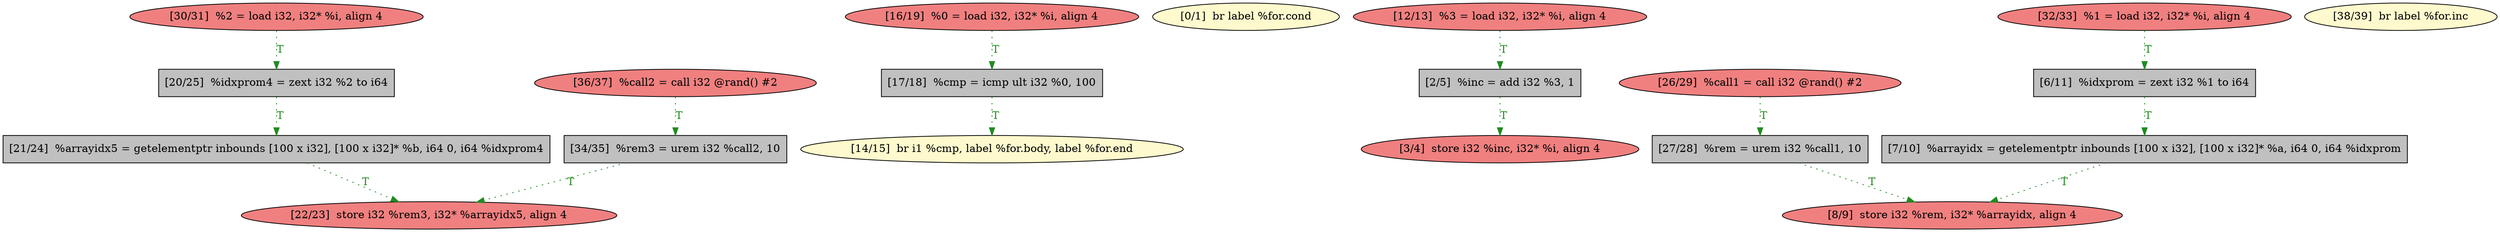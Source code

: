 
digraph G {


node363 [fillcolor=lightcoral,label="[22/23]  store i32 %rem3, i32* %arrayidx5, align 4",shape=ellipse,style=filled ]
node361 [fillcolor=grey,label="[21/24]  %arrayidx5 = getelementptr inbounds [100 x i32], [100 x i32]* %b, i64 0, i64 %idxprom4",shape=rectangle,style=filled ]
node349 [fillcolor=lemonchiffon,label="[14/15]  br i1 %cmp, label %for.body, label %for.end",shape=ellipse,style=filled ]
node345 [fillcolor=lemonchiffon,label="[0/1]  br label %for.cond",shape=ellipse,style=filled ]
node348 [fillcolor=lightcoral,label="[12/13]  %3 = load i32, i32* %i, align 4",shape=ellipse,style=filled ]
node347 [fillcolor=grey,label="[6/11]  %idxprom = zext i32 %1 to i64",shape=rectangle,style=filled ]
node356 [fillcolor=grey,label="[7/10]  %arrayidx = getelementptr inbounds [100 x i32], [100 x i32]* %a, i64 0, i64 %idxprom",shape=rectangle,style=filled ]
node346 [fillcolor=grey,label="[2/5]  %inc = add i32 %3, 1",shape=rectangle,style=filled ]
node352 [fillcolor=lightcoral,label="[26/29]  %call1 = call i32 @rand() #2",shape=ellipse,style=filled ]
node364 [fillcolor=lemonchiffon,label="[38/39]  br label %for.inc",shape=ellipse,style=filled ]
node351 [fillcolor=grey,label="[20/25]  %idxprom4 = zext i32 %2 to i64",shape=rectangle,style=filled ]
node350 [fillcolor=lightcoral,label="[16/19]  %0 = load i32, i32* %i, align 4",shape=ellipse,style=filled ]
node353 [fillcolor=grey,label="[27/28]  %rem = urem i32 %call1, 10",shape=rectangle,style=filled ]
node354 [fillcolor=grey,label="[17/18]  %cmp = icmp ult i32 %0, 100",shape=rectangle,style=filled ]
node357 [fillcolor=lightcoral,label="[8/9]  store i32 %rem, i32* %arrayidx, align 4",shape=ellipse,style=filled ]
node360 [fillcolor=grey,label="[34/35]  %rem3 = urem i32 %call2, 10",shape=rectangle,style=filled ]
node355 [fillcolor=lightcoral,label="[30/31]  %2 = load i32, i32* %i, align 4",shape=ellipse,style=filled ]
node362 [fillcolor=lightcoral,label="[36/37]  %call2 = call i32 @rand() #2",shape=ellipse,style=filled ]
node359 [fillcolor=lightcoral,label="[32/33]  %1 = load i32, i32* %i, align 4",shape=ellipse,style=filled ]
node358 [fillcolor=lightcoral,label="[3/4]  store i32 %inc, i32* %i, align 4",shape=ellipse,style=filled ]

node352->node353 [style=dotted,color=forestgreen,label="T",fontcolor=forestgreen ]
node360->node363 [style=dotted,color=forestgreen,label="T",fontcolor=forestgreen ]
node346->node358 [style=dotted,color=forestgreen,label="T",fontcolor=forestgreen ]
node351->node361 [style=dotted,color=forestgreen,label="T",fontcolor=forestgreen ]
node350->node354 [style=dotted,color=forestgreen,label="T",fontcolor=forestgreen ]
node348->node346 [style=dotted,color=forestgreen,label="T",fontcolor=forestgreen ]
node353->node357 [style=dotted,color=forestgreen,label="T",fontcolor=forestgreen ]
node362->node360 [style=dotted,color=forestgreen,label="T",fontcolor=forestgreen ]
node359->node347 [style=dotted,color=forestgreen,label="T",fontcolor=forestgreen ]
node361->node363 [style=dotted,color=forestgreen,label="T",fontcolor=forestgreen ]
node356->node357 [style=dotted,color=forestgreen,label="T",fontcolor=forestgreen ]
node347->node356 [style=dotted,color=forestgreen,label="T",fontcolor=forestgreen ]
node355->node351 [style=dotted,color=forestgreen,label="T",fontcolor=forestgreen ]
node354->node349 [style=dotted,color=forestgreen,label="T",fontcolor=forestgreen ]


}
